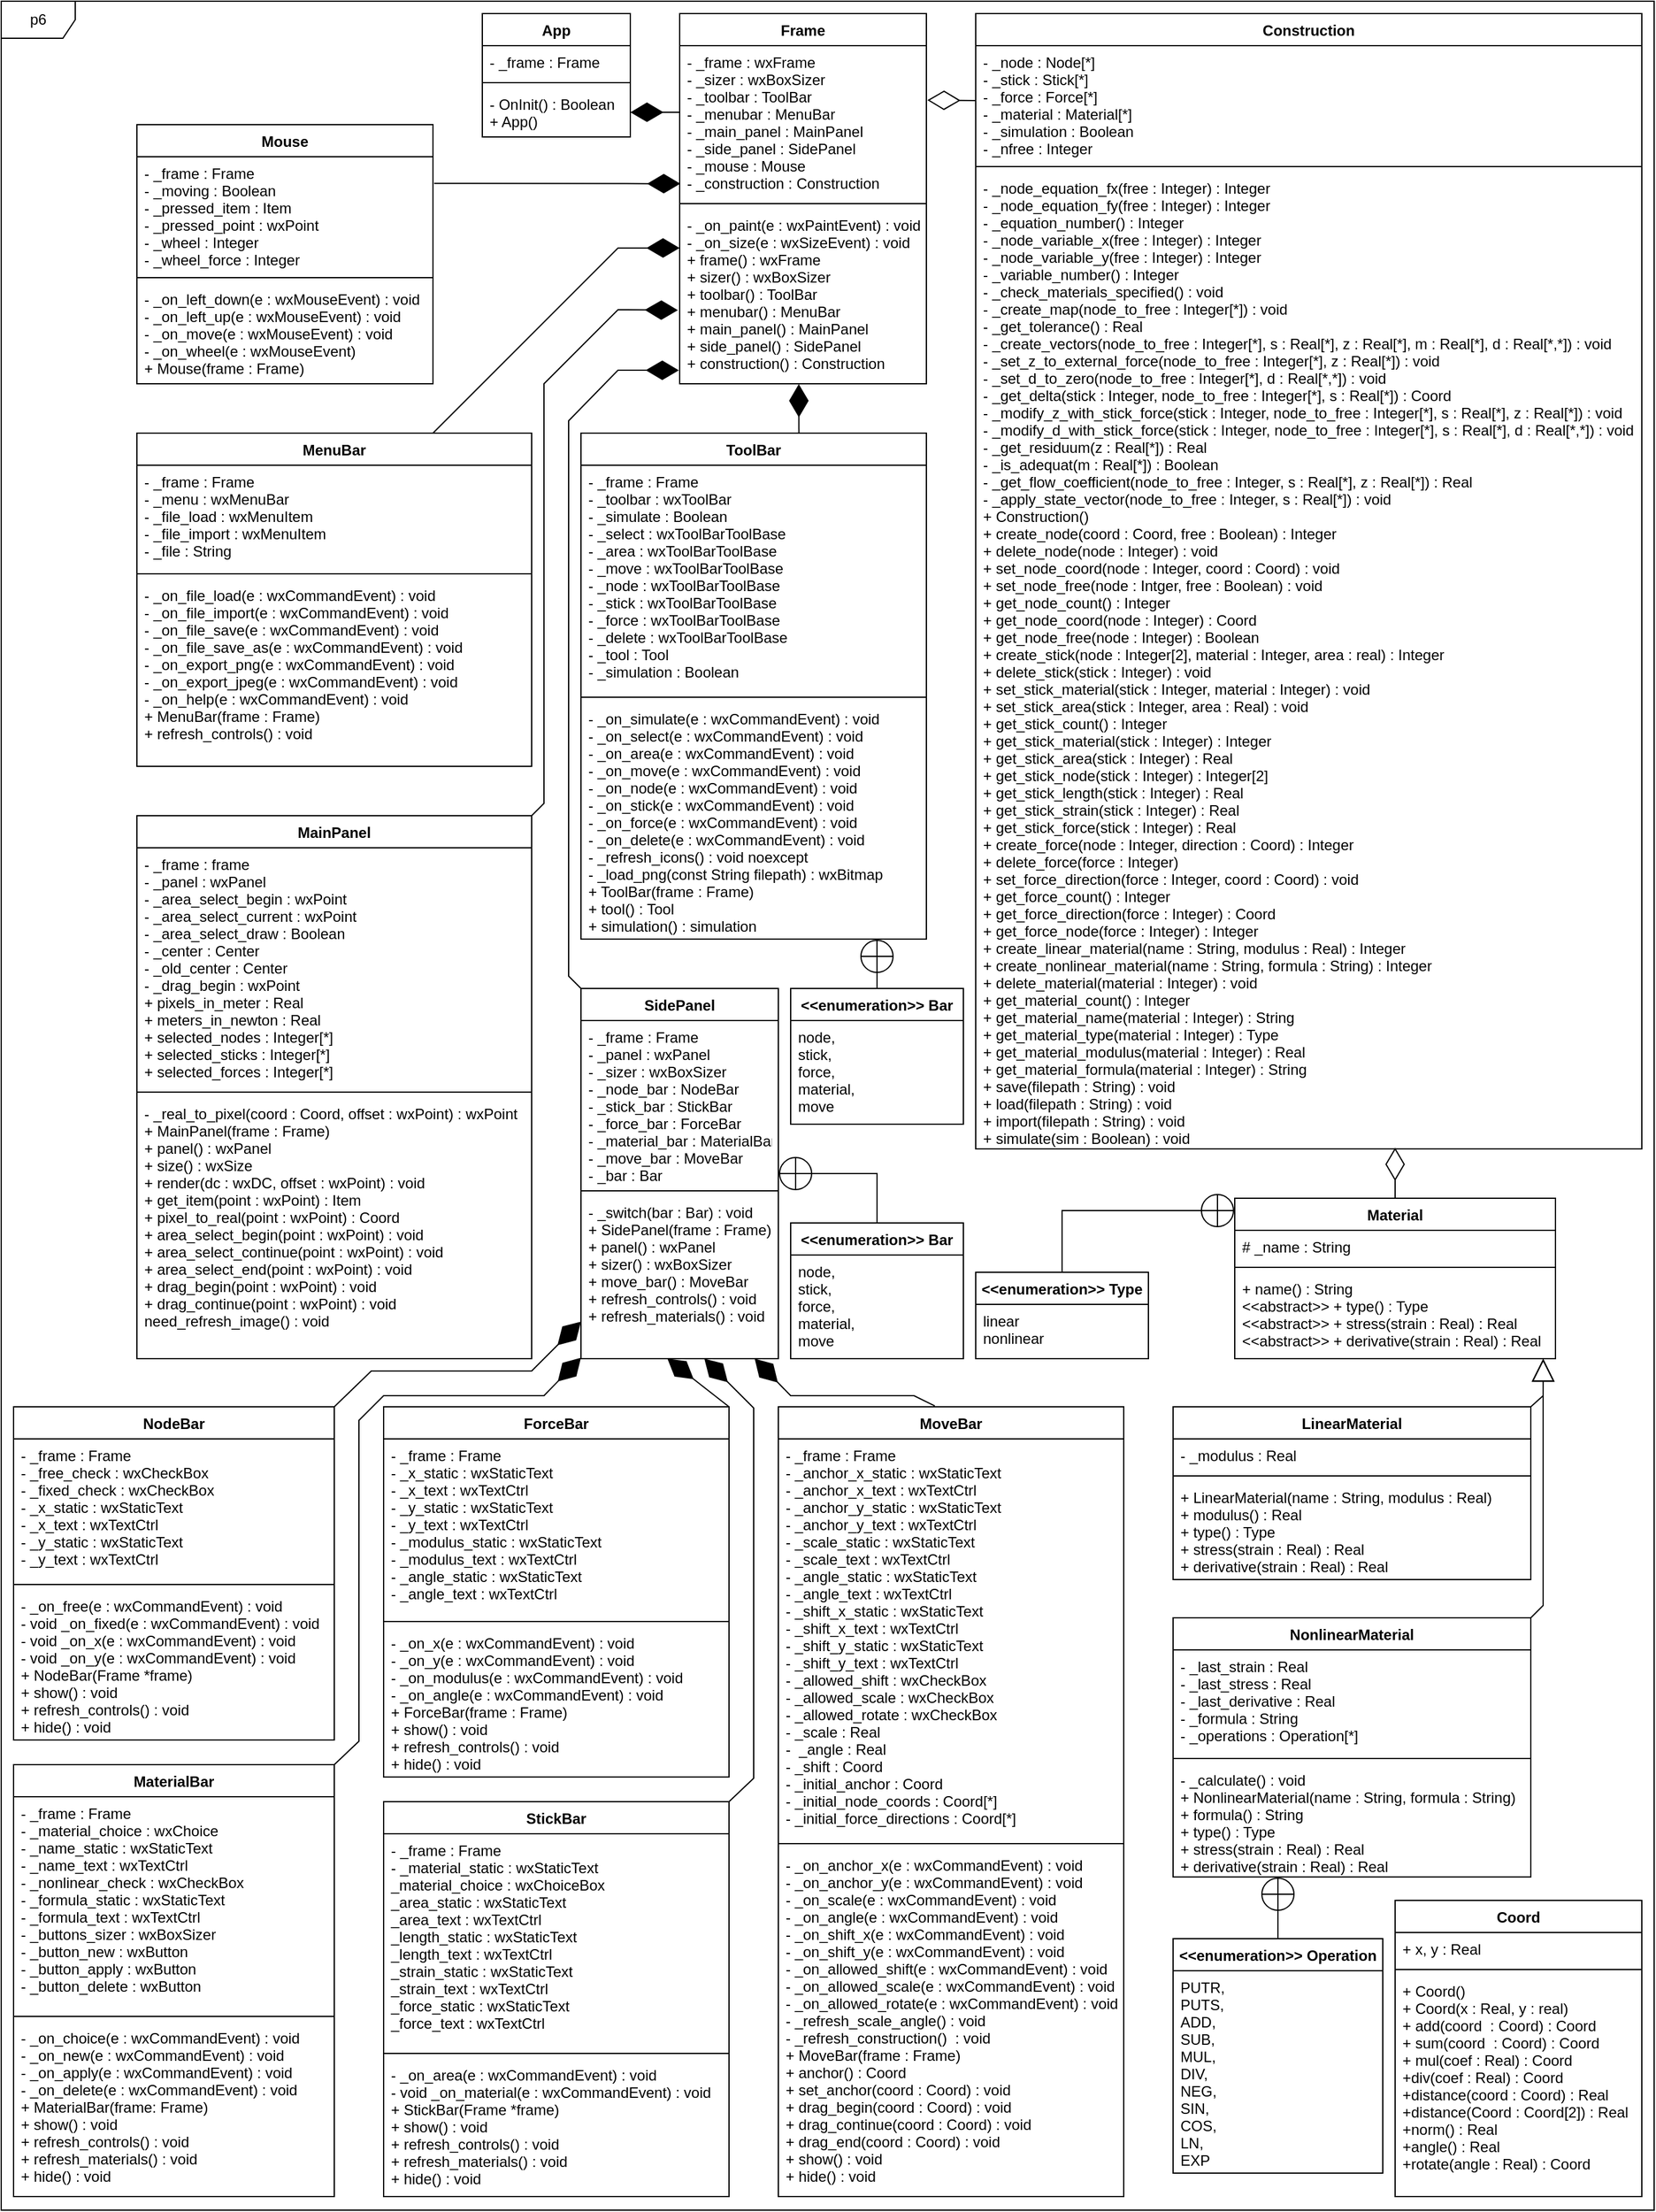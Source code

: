 <mxfile type="device" version="13.9.9"><diagram name="Page-1" id="kkQbPyVSng1jaqv2rmDC"><mxGraphModel grid="1" dx="1865" dy="666" gridSize="10" guides="1" tooltips="1" connect="1" arrows="1" fold="1" page="1" pageScale="1" pageWidth="827" pageHeight="1169" math="0" shadow="0"><root><mxCell id="0" /><mxCell id="1" parent="0" /><mxCell value="p6" id="5sgW-ync18dTySufQo0K-117" parent="1" vertex="1" style="shape=umlFrame;whiteSpace=wrap;html=1;"><mxGeometry x="-350" as="geometry" height="1790" width="1340" y="30" /></mxCell><mxCell value="Construction" id="5sgW-ync18dTySufQo0K-1" parent="1" vertex="1" style="swimlane;fontStyle=1;align=center;verticalAlign=top;childLayout=stackLayout;horizontal=1;startSize=26;horizontalStack=0;resizeParent=1;resizeParentMax=0;resizeLast=0;collapsible=1;marginBottom=0;"><mxGeometry x="440" as="geometry" height="920" width="540" y="40" /></mxCell><mxCell value="- _node : Node[*]&#xa;- _stick : Stick[*]&#xa;- _force : Force[*]&#xa;- _material : Material[*]&#xa;- _simulation : Boolean&#xa;- _nfree : Integer" id="5sgW-ync18dTySufQo0K-2" parent="5sgW-ync18dTySufQo0K-1" vertex="1" style="text;strokeColor=none;fillColor=none;align=left;verticalAlign=top;spacingLeft=4;spacingRight=4;overflow=hidden;rotatable=0;points=[[0,0.5],[1,0.5]];portConstraint=eastwest;"><mxGeometry as="geometry" height="94" width="540" y="26" /></mxCell><mxCell value="" id="5sgW-ync18dTySufQo0K-3" parent="5sgW-ync18dTySufQo0K-1" vertex="1" style="line;strokeWidth=1;fillColor=none;align=left;verticalAlign=middle;spacingTop=-1;spacingLeft=3;spacingRight=3;rotatable=0;labelPosition=right;points=[];portConstraint=eastwest;"><mxGeometry as="geometry" height="8" width="540" y="120" /></mxCell><mxCell value="- _node_equation_fx(free : Integer) : Integer&#xa;- _node_equation_fy(free : Integer) : Integer&#xa;- _equation_number() : Integer&#xa;- _node_variable_x(free : Integer) : Integer&#xa;- _node_variable_y(free : Integer) : Integer&#xa;- _variable_number() : Integer&#xa;- _check_materials_specified() : void&#xa;- _create_map(node_to_free : Integer[*]) : void&#xa;- _get_tolerance() : Real&#xa;- _create_vectors(node_to_free : Integer[*], s : Real[*], z : Real[*], m : Real[*], d : Real[*,*]) : void&#xa;- _set_z_to_external_force(node_to_free : Integer[*], z : Real[*]) : void&#xa;- _set_d_to_zero(node_to_free : Integer[*], d : Real[*,*]) : void&#xa;- _get_delta(stick : Integer, node_to_free : Integer[*], s : Real[*]) : Coord&#xa;- _modify_z_with_stick_force(stick : Integer, node_to_free : Integer[*], s : Real[*], z : Real[*]) : void&#xa;- _modify_d_with_stick_force(stick : Integer, node_to_free : Integer[*], s : Real[*], d : Real[*,*]) : void&#xa;- _get_residuum(z : Real[*]) : Real&#xa;- _is_adequat(m : Real[*]) : Boolean&#xa;- _get_flow_coefficient(node_to_free : Integer, s : Real[*], z : Real[*]) : Real&#xa;- _apply_state_vector(node_to_free : Integer, s : Real[*]) : void&#xa;+ Construction()&#xa;+ create_node(coord : Coord, free : Boolean) : Integer&#xa;+ delete_node(node : Integer) : void&#xa;+ set_node_coord(node : Integer, coord : Coord) : void&#xa;+ set_node_free(node : Intger, free : Boolean) : void&#xa;+ get_node_count() : Integer&#xa;+ get_node_coord(node : Integer) : Coord&#xa;+ get_node_free(node : Integer) : Boolean&#xa;+ create_stick(node : Integer[2], material : Integer, area : real) : Integer&#xa;+ delete_stick(stick : Integer) : void&#xa;+ set_stick_material(stick : Integer, material : Integer) : void&#xa;+ set_stick_area(stick : Integer, area : Real) : void&#xa;+ get_stick_count() : Integer&#xa;+ get_stick_material(stick : Integer) : Integer&#xa;+ get_stick_area(stick : Integer) : Real&#xa;+ get_stick_node(stick : Integer) : Integer[2]&#xa;+	get_stick_length(stick : Integer) : Real&#xa;+ get_stick_strain(stick : Integer) : Real&#xa;+ get_stick_force(stick : Integer) : Real&#xa;+ create_force(node : Integer, direction : Coord)	: Integer&#xa;+ delete_force(force : Integer)&#xa;+ set_force_direction(force : Integer, coord : Coord) : void&#xa;+ get_force_count()	: Integer&#xa;+ get_force_direction(force : Integer) : Coord&#xa;+ get_force_node(force : Integer) : Integer&#xa;+ create_linear_material(name : String, modulus : Real) : Integer&#xa;+ create_nonlinear_material(name : String, formula : String) : Integer&#xa;+ delete_material(material : Integer) : void&#xa;+ get_material_count()	: Integer&#xa;+ get_material_name(material : Integer) : String&#xa;+ get_material_type(material : Integer)	: Type&#xa;+ get_material_modulus(material : Integer) : Real&#xa;+ get_material_formula(material : Integer)	: String&#xa;+ save(filepath : String) : void&#xa;+ load(filepath : String) : void&#xa;+ import(filepath : String) : void&#xa;+ simulate(sim : Boolean) : void" id="5sgW-ync18dTySufQo0K-4" parent="5sgW-ync18dTySufQo0K-1" vertex="1" style="text;strokeColor=none;fillColor=none;align=left;verticalAlign=top;spacingLeft=4;spacingRight=4;overflow=hidden;rotatable=0;points=[[0,0.5],[1,0.5]];portConstraint=eastwest;"><mxGeometry as="geometry" height="792" width="540" y="128" /></mxCell><mxCell value="Coord" id="5sgW-ync18dTySufQo0K-5" parent="1" vertex="1" style="swimlane;fontStyle=1;align=center;verticalAlign=top;childLayout=stackLayout;horizontal=1;startSize=26;horizontalStack=0;resizeParent=1;resizeParentMax=0;resizeLast=0;collapsible=1;marginBottom=0;"><mxGeometry x="780" as="geometry" height="240" width="200" y="1569" /></mxCell><mxCell value="+ x, y : Real" id="5sgW-ync18dTySufQo0K-6" parent="5sgW-ync18dTySufQo0K-5" vertex="1" style="text;strokeColor=none;fillColor=none;align=left;verticalAlign=top;spacingLeft=4;spacingRight=4;overflow=hidden;rotatable=0;points=[[0,0.5],[1,0.5]];portConstraint=eastwest;"><mxGeometry as="geometry" height="26" width="200" y="26" /></mxCell><mxCell value="" id="5sgW-ync18dTySufQo0K-7" parent="5sgW-ync18dTySufQo0K-5" vertex="1" style="line;strokeWidth=1;fillColor=none;align=left;verticalAlign=middle;spacingTop=-1;spacingLeft=3;spacingRight=3;rotatable=0;labelPosition=right;points=[];portConstraint=eastwest;"><mxGeometry as="geometry" height="8" width="200" y="52" /></mxCell><mxCell value="+ Coord()&#xa;+ Coord(x : Real, y : real)&#xa;+ add(coord  : Coord) : Coord&#xa;+ sum(coord  : Coord) : Coord&#xa;+ mul(coef : Real) : Coord&#xa;+div(coef : Real) : Coord&#xa;+distance(coord : Coord) : Real&#xa;+distance(Coord : Coord[2]) : Real&#xa;+norm() : Real&#xa;+angle() : Real&#xa;+rotate(angle : Real) : Coord" id="5sgW-ync18dTySufQo0K-8" parent="5sgW-ync18dTySufQo0K-5" vertex="1" style="text;strokeColor=none;fillColor=none;align=left;verticalAlign=top;spacingLeft=4;spacingRight=4;overflow=hidden;rotatable=0;points=[[0,0.5],[1,0.5]];portConstraint=eastwest;"><mxGeometry as="geometry" height="180" width="200" y="60" /></mxCell><mxCell value="App" id="5sgW-ync18dTySufQo0K-9" parent="1" vertex="1" style="swimlane;fontStyle=1;align=center;verticalAlign=top;childLayout=stackLayout;horizontal=1;startSize=26;horizontalStack=0;resizeParent=1;resizeParentMax=0;resizeLast=0;collapsible=1;marginBottom=0;"><mxGeometry x="40" as="geometry" height="100" width="120" y="40" /></mxCell><mxCell value="- _frame : Frame" id="5sgW-ync18dTySufQo0K-10" parent="5sgW-ync18dTySufQo0K-9" vertex="1" style="text;strokeColor=none;fillColor=none;align=left;verticalAlign=top;spacingLeft=4;spacingRight=4;overflow=hidden;rotatable=0;points=[[0,0.5],[1,0.5]];portConstraint=eastwest;"><mxGeometry as="geometry" height="26" width="120" y="26" /></mxCell><mxCell value="" id="5sgW-ync18dTySufQo0K-11" parent="5sgW-ync18dTySufQo0K-9" vertex="1" style="line;strokeWidth=1;fillColor=none;align=left;verticalAlign=middle;spacingTop=-1;spacingLeft=3;spacingRight=3;rotatable=0;labelPosition=right;points=[];portConstraint=eastwest;"><mxGeometry as="geometry" height="8" width="120" y="52" /></mxCell><mxCell value="- OnInit() : Boolean&#xa;+ App()" id="5sgW-ync18dTySufQo0K-12" parent="5sgW-ync18dTySufQo0K-9" vertex="1" style="text;strokeColor=none;fillColor=none;align=left;verticalAlign=top;spacingLeft=4;spacingRight=4;overflow=hidden;rotatable=0;points=[[0,0.5],[1,0.5]];portConstraint=eastwest;"><mxGeometry as="geometry" height="40" width="120" y="60" /></mxCell><mxCell value="ForceBar" id="5sgW-ync18dTySufQo0K-13" parent="1" vertex="1" style="swimlane;fontStyle=1;align=center;verticalAlign=top;childLayout=stackLayout;horizontal=1;startSize=26;horizontalStack=0;resizeParent=1;resizeParentMax=0;resizeLast=0;collapsible=1;marginBottom=0;"><mxGeometry x="-40" as="geometry" height="300" width="280" y="1169" /></mxCell><mxCell value="- _frame : Frame&#xa;- _x_static : wxStaticText&#xa;- _x_text : wxTextCtrl&#xa;- _y_static : wxStaticText&#xa;- _y_text : wxTextCtrl&#xa;- _modulus_static : wxStaticText&#xa;- _modulus_text : wxTextCtrl&#xa;- _angle_static : wxStaticText&#xa;- _angle_text : wxTextCtrl&#xa;" id="5sgW-ync18dTySufQo0K-14" parent="5sgW-ync18dTySufQo0K-13" vertex="1" style="text;strokeColor=none;fillColor=none;align=left;verticalAlign=top;spacingLeft=4;spacingRight=4;overflow=hidden;rotatable=0;points=[[0,0.5],[1,0.5]];portConstraint=eastwest;"><mxGeometry as="geometry" height="144" width="280" y="26" /></mxCell><mxCell value="" id="5sgW-ync18dTySufQo0K-15" parent="5sgW-ync18dTySufQo0K-13" vertex="1" style="line;strokeWidth=1;fillColor=none;align=left;verticalAlign=middle;spacingTop=-1;spacingLeft=3;spacingRight=3;rotatable=0;labelPosition=right;points=[];portConstraint=eastwest;"><mxGeometry as="geometry" height="8" width="280" y="170" /></mxCell><mxCell value="- _on_x(e : wxCommandEvent) : void&#xa;- _on_y(e : wxCommandEvent) : void&#xa;- _on_modulus(e : wxCommandEvent) : void&#xa;- _on_angle(e : wxCommandEvent) : void&#xa;+ ForceBar(frame : Frame)&#xa;+ show() : void&#xa;+ refresh_controls() : void&#xa;+ hide() : void" id="5sgW-ync18dTySufQo0K-16" parent="5sgW-ync18dTySufQo0K-13" vertex="1" style="text;strokeColor=none;fillColor=none;align=left;verticalAlign=top;spacingLeft=4;spacingRight=4;overflow=hidden;rotatable=0;points=[[0,0.5],[1,0.5]];portConstraint=eastwest;"><mxGeometry as="geometry" height="122" width="280" y="178" /></mxCell><mxCell value="Frame" id="5sgW-ync18dTySufQo0K-17" parent="1" vertex="1" style="swimlane;fontStyle=1;align=center;verticalAlign=top;childLayout=stackLayout;horizontal=1;startSize=26;horizontalStack=0;resizeParent=1;resizeParentMax=0;resizeLast=0;collapsible=1;marginBottom=0;"><mxGeometry x="200" as="geometry" height="300" width="200" y="40" /></mxCell><mxCell value="- _frame : wxFrame&#xa;- _sizer : wxBoxSizer&#xa;- _toolbar : ToolBar&#xa;- _menubar : MenuBar&#xa;- _main_panel : MainPanel&#xa;- _side_panel : SidePanel&#xa;- _mouse : Mouse&#xa;- _construction : Construction" id="5sgW-ync18dTySufQo0K-18" parent="5sgW-ync18dTySufQo0K-17" vertex="1" style="text;strokeColor=none;fillColor=none;align=left;verticalAlign=top;spacingLeft=4;spacingRight=4;overflow=hidden;rotatable=0;points=[[0,0.5],[1,0.5]];portConstraint=eastwest;"><mxGeometry as="geometry" height="124" width="200" y="26" /></mxCell><mxCell value="" id="5sgW-ync18dTySufQo0K-19" parent="5sgW-ync18dTySufQo0K-17" vertex="1" style="line;strokeWidth=1;fillColor=none;align=left;verticalAlign=middle;spacingTop=-1;spacingLeft=3;spacingRight=3;rotatable=0;labelPosition=right;points=[];portConstraint=eastwest;"><mxGeometry as="geometry" height="8" width="200" y="150" /></mxCell><mxCell value="- _on_paint(e : wxPaintEvent) : void&#xa;- _on_size(e : wxSizeEvent) : void&#xa;+ frame() : wxFrame&#xa;+ sizer() : wxBoxSizer&#xa;+ toolbar() : ToolBar&#xa;+ menubar() : MenuBar&#xa;+ main_panel() : MainPanel&#xa;+ side_panel() : SidePanel&#xa;+ construction() : Construction" id="5sgW-ync18dTySufQo0K-20" parent="5sgW-ync18dTySufQo0K-17" vertex="1" style="text;strokeColor=none;fillColor=none;align=left;verticalAlign=top;spacingLeft=4;spacingRight=4;overflow=hidden;rotatable=0;points=[[0,0.5],[1,0.5]];portConstraint=eastwest;"><mxGeometry as="geometry" height="142" width="200" y="158" /></mxCell><mxCell value="LinearMaterial" id="5sgW-ync18dTySufQo0K-21" parent="1" vertex="1" style="swimlane;fontStyle=1;align=center;verticalAlign=top;childLayout=stackLayout;horizontal=1;startSize=26;horizontalStack=0;resizeParent=1;resizeParentMax=0;resizeLast=0;collapsible=1;marginBottom=0;"><mxGeometry x="600" as="geometry" height="140" width="290" y="1169" /></mxCell><mxCell value="- _modulus : Real" id="5sgW-ync18dTySufQo0K-22" parent="5sgW-ync18dTySufQo0K-21" vertex="1" style="text;strokeColor=none;fillColor=none;align=left;verticalAlign=top;spacingLeft=4;spacingRight=4;overflow=hidden;rotatable=0;points=[[0,0.5],[1,0.5]];portConstraint=eastwest;"><mxGeometry as="geometry" height="26" width="290" y="26" /></mxCell><mxCell value="" id="5sgW-ync18dTySufQo0K-23" parent="5sgW-ync18dTySufQo0K-21" vertex="1" style="line;strokeWidth=1;fillColor=none;align=left;verticalAlign=middle;spacingTop=-1;spacingLeft=3;spacingRight=3;rotatable=0;labelPosition=right;points=[];portConstraint=eastwest;"><mxGeometry as="geometry" height="8" width="290" y="52" /></mxCell><mxCell value="+ LinearMaterial(name : String, modulus : Real)&#xa;+ modulus() : Real&#xa;+ type() : Type&#xa;+ stress(strain : Real) : Real&#xa;+ derivative(strain : Real) : Real" id="5sgW-ync18dTySufQo0K-24" parent="5sgW-ync18dTySufQo0K-21" vertex="1" style="text;strokeColor=none;fillColor=none;align=left;verticalAlign=top;spacingLeft=4;spacingRight=4;overflow=hidden;rotatable=0;points=[[0,0.5],[1,0.5]];portConstraint=eastwest;"><mxGeometry as="geometry" height="80" width="290" y="60" /></mxCell><mxCell value="MainPanel" id="5sgW-ync18dTySufQo0K-25" parent="1" vertex="1" style="swimlane;fontStyle=1;align=center;verticalAlign=top;childLayout=stackLayout;horizontal=1;startSize=26;horizontalStack=0;resizeParent=1;resizeParentMax=0;resizeLast=0;collapsible=1;marginBottom=0;"><mxGeometry x="-240" as="geometry" height="440" width="320" y="690" /></mxCell><mxCell value="- _frame : frame&#xa;- _panel : wxPanel&#xa;- _area_select_begin : wxPoint&#xa;- _area_select_current : wxPoint&#xa;- _area_select_draw : Boolean&#xa;- _center : Center&#xa;- _old_center : Center&#xa;- _drag_begin : wxPoint&#xa;+ pixels_in_meter : Real&#xa;+ meters_in_newton : Real&#xa;+ selected_nodes : Integer[*]&#xa;+ selected_sticks : Integer[*]&#xa;+ selected_forces : Integer[*]" id="5sgW-ync18dTySufQo0K-26" parent="5sgW-ync18dTySufQo0K-25" vertex="1" style="text;strokeColor=none;fillColor=none;align=left;verticalAlign=top;spacingLeft=4;spacingRight=4;overflow=hidden;rotatable=0;points=[[0,0.5],[1,0.5]];portConstraint=eastwest;"><mxGeometry as="geometry" height="194" width="320" y="26" /></mxCell><mxCell value="" id="5sgW-ync18dTySufQo0K-27" parent="5sgW-ync18dTySufQo0K-25" vertex="1" style="line;strokeWidth=1;fillColor=none;align=left;verticalAlign=middle;spacingTop=-1;spacingLeft=3;spacingRight=3;rotatable=0;labelPosition=right;points=[];portConstraint=eastwest;"><mxGeometry as="geometry" height="8" width="320" y="220" /></mxCell><mxCell value="- _real_to_pixel(coord : Coord, offset : wxPoint) : wxPoint&#xa;+ MainPanel(frame : Frame)&#xa;+ panel() : wxPanel&#xa;+ size() : wxSize&#xa;+ render(dc : wxDC, offset : wxPoint) : void&#xa;+ get_item(point : wxPoint) : Item&#xa;+ pixel_to_real(point : wxPoint) : Coord&#xa;+ area_select_begin(point : wxPoint) : void&#xa;+ area_select_continue(point : wxPoint) : void&#xa;+ area_select_end(point : wxPoint) : void&#xa;+ drag_begin(point : wxPoint) : void&#xa;+ drag_continue(point : wxPoint) : void&#xa;need_refresh_image() : void&#xa;" id="5sgW-ync18dTySufQo0K-28" parent="5sgW-ync18dTySufQo0K-25" vertex="1" style="text;strokeColor=none;fillColor=none;align=left;verticalAlign=top;spacingLeft=4;spacingRight=4;overflow=hidden;rotatable=0;points=[[0,0.5],[1,0.5]];portConstraint=eastwest;"><mxGeometry as="geometry" height="212" width="320" y="228" /></mxCell><mxCell value="Material" id="5sgW-ync18dTySufQo0K-29" parent="1" vertex="1" style="swimlane;fontStyle=1;align=center;verticalAlign=top;childLayout=stackLayout;horizontal=1;startSize=26;horizontalStack=0;resizeParent=1;resizeParentMax=0;resizeLast=0;collapsible=1;marginBottom=0;"><mxGeometry x="650" as="geometry" height="130" width="260" y="1000"><mxRectangle x="590" as="alternateBounds" height="26" width="80" y="1000" /></mxGeometry></mxCell><mxCell value="# _name : String" id="5sgW-ync18dTySufQo0K-30" parent="5sgW-ync18dTySufQo0K-29" vertex="1" style="text;strokeColor=none;fillColor=none;align=left;verticalAlign=top;spacingLeft=4;spacingRight=4;overflow=hidden;rotatable=0;points=[[0,0.5],[1,0.5]];portConstraint=eastwest;"><mxGeometry as="geometry" height="26" width="260" y="26" /></mxCell><mxCell value="" id="5sgW-ync18dTySufQo0K-31" parent="5sgW-ync18dTySufQo0K-29" vertex="1" style="line;strokeWidth=1;fillColor=none;align=left;verticalAlign=middle;spacingTop=-1;spacingLeft=3;spacingRight=3;rotatable=0;labelPosition=right;points=[];portConstraint=eastwest;"><mxGeometry as="geometry" height="8" width="260" y="52" /></mxCell><mxCell value="+ name() : String&#xa;&lt;&lt;abstract&gt;&gt; + type() : Type&#xa;&lt;&lt;abstract&gt;&gt; + stress(strain : Real) : Real&#xa;&lt;&lt;abstract&gt;&gt; + derivative(strain : Real) : Real" id="5sgW-ync18dTySufQo0K-32" parent="5sgW-ync18dTySufQo0K-29" vertex="1" style="text;strokeColor=none;fillColor=none;align=left;verticalAlign=top;spacingLeft=4;spacingRight=4;overflow=hidden;rotatable=0;points=[[0,0.5],[1,0.5]];portConstraint=eastwest;"><mxGeometry as="geometry" height="70" width="260" y="60" /></mxCell><mxCell value="MaterialBar" id="5sgW-ync18dTySufQo0K-33" parent="1" vertex="1" style="swimlane;fontStyle=1;align=center;verticalAlign=top;childLayout=stackLayout;horizontal=1;startSize=26;horizontalStack=0;resizeParent=1;resizeParentMax=0;resizeLast=0;collapsible=1;marginBottom=0;"><mxGeometry x="-340" as="geometry" height="350" width="260" y="1459" /></mxCell><mxCell value="- _frame : Frame&#xa;- _material_choice : wxChoice&#xa;- _name_static : wxStaticText&#xa;- _name_text : wxTextCtrl&#xa;- _nonlinear_check : wxCheckBox&#xa;- _formula_static : wxStaticText&#xa;- _formula_text : wxTextCtrl&#xa;- _buttons_sizer : wxBoxSizer&#xa;- _button_new : wxButton&#xa;- _button_apply : wxButton&#xa;- _button_delete : wxButton" id="5sgW-ync18dTySufQo0K-34" parent="5sgW-ync18dTySufQo0K-33" vertex="1" style="text;strokeColor=none;fillColor=none;align=left;verticalAlign=top;spacingLeft=4;spacingRight=4;overflow=hidden;rotatable=0;points=[[0,0.5],[1,0.5]];portConstraint=eastwest;"><mxGeometry as="geometry" height="174" width="260" y="26" /></mxCell><mxCell value="" id="5sgW-ync18dTySufQo0K-35" parent="5sgW-ync18dTySufQo0K-33" vertex="1" style="line;strokeWidth=1;fillColor=none;align=left;verticalAlign=middle;spacingTop=-1;spacingLeft=3;spacingRight=3;rotatable=0;labelPosition=right;points=[];portConstraint=eastwest;"><mxGeometry as="geometry" height="8" width="260" y="200" /></mxCell><mxCell value="- _on_choice(e : wxCommandEvent) : void&#xa;- _on_new(e : wxCommandEvent) : void&#xa;- _on_apply(e : wxCommandEvent) : void&#xa;- _on_delete(e : wxCommandEvent) : void&#xa;+ MaterialBar(frame: Frame)&#xa;+ show() : void&#xa;+ refresh_controls() : void&#xa;+ refresh_materials() : void&#xa;+ hide() : void" id="5sgW-ync18dTySufQo0K-36" parent="5sgW-ync18dTySufQo0K-33" vertex="1" style="text;strokeColor=none;fillColor=none;align=left;verticalAlign=top;spacingLeft=4;spacingRight=4;overflow=hidden;rotatable=0;points=[[0,0.5],[1,0.5]];portConstraint=eastwest;"><mxGeometry as="geometry" height="142" width="260" y="208" /></mxCell><mxCell value="MenuBar" id="5sgW-ync18dTySufQo0K-37" parent="1" vertex="1" style="swimlane;fontStyle=1;align=center;verticalAlign=top;childLayout=stackLayout;horizontal=1;startSize=26;horizontalStack=0;resizeParent=1;resizeParentMax=0;resizeLast=0;collapsible=1;marginBottom=0;"><mxGeometry x="-240" as="geometry" height="270" width="320" y="380" /></mxCell><mxCell value="- _frame : Frame&#xa;- _menu : wxMenuBar&#xa;- _file_load : wxMenuItem&#xa;- _file_import : wxMenuItem&#xa;- _file : String  " id="5sgW-ync18dTySufQo0K-38" parent="5sgW-ync18dTySufQo0K-37" vertex="1" style="text;strokeColor=none;fillColor=none;align=left;verticalAlign=top;spacingLeft=4;spacingRight=4;overflow=hidden;rotatable=0;points=[[0,0.5],[1,0.5]];portConstraint=eastwest;"><mxGeometry as="geometry" height="84" width="320" y="26" /></mxCell><mxCell value="" id="5sgW-ync18dTySufQo0K-39" parent="5sgW-ync18dTySufQo0K-37" vertex="1" style="line;strokeWidth=1;fillColor=none;align=left;verticalAlign=middle;spacingTop=-1;spacingLeft=3;spacingRight=3;rotatable=0;labelPosition=right;points=[];portConstraint=eastwest;"><mxGeometry as="geometry" height="8" width="320" y="110" /></mxCell><mxCell value="- _on_file_load(e : wxCommandEvent) : void&#xa;- _on_file_import(e : wxCommandEvent) : void&#xa;- _on_file_save(e : wxCommandEvent) : void&#xa;- _on_file_save_as(e : wxCommandEvent) : void&#xa;- _on_export_png(e : wxCommandEvent) : void&#xa;- _on_export_jpeg(e : wxCommandEvent) : void&#xa;- _on_help(e : wxCommandEvent) : void&#xa;+ MenuBar(frame : Frame)&#xa;+ refresh_controls() : void" id="5sgW-ync18dTySufQo0K-40" parent="5sgW-ync18dTySufQo0K-37" vertex="1" style="text;strokeColor=none;fillColor=none;align=left;verticalAlign=top;spacingLeft=4;spacingRight=4;overflow=hidden;rotatable=0;points=[[0,0.5],[1,0.5]];portConstraint=eastwest;"><mxGeometry as="geometry" height="152" width="320" y="118" /></mxCell><mxCell value="Mouse" id="5sgW-ync18dTySufQo0K-41" parent="1" vertex="1" style="swimlane;fontStyle=1;align=center;verticalAlign=top;childLayout=stackLayout;horizontal=1;startSize=26;horizontalStack=0;resizeParent=1;resizeParentMax=0;resizeLast=0;collapsible=1;marginBottom=0;"><mxGeometry x="-240" as="geometry" height="210" width="240" y="130" /></mxCell><mxCell value="- _frame : Frame&#xa;- _moving : Boolean&#xa;- _pressed_item : Item&#xa;- _pressed_point : wxPoint&#xa;- _wheel : Integer&#xa;- _wheel_force : Integer" id="5sgW-ync18dTySufQo0K-42" parent="5sgW-ync18dTySufQo0K-41" vertex="1" style="text;strokeColor=none;fillColor=none;align=left;verticalAlign=top;spacingLeft=4;spacingRight=4;overflow=hidden;rotatable=0;points=[[0,0.5],[1,0.5]];portConstraint=eastwest;"><mxGeometry as="geometry" height="94" width="240" y="26" /></mxCell><mxCell value="" id="5sgW-ync18dTySufQo0K-43" parent="5sgW-ync18dTySufQo0K-41" vertex="1" style="line;strokeWidth=1;fillColor=none;align=left;verticalAlign=middle;spacingTop=-1;spacingLeft=3;spacingRight=3;rotatable=0;labelPosition=right;points=[];portConstraint=eastwest;"><mxGeometry as="geometry" height="8" width="240" y="120" /></mxCell><mxCell value="- _on_left_down(e : wxMouseEvent) : void&#xa;- _on_left_up(e : wxMouseEvent) : void&#xa;- _on_move(e : wxMouseEvent) : void&#xa;- _on_wheel(e : wxMouseEvent)&#xa;+ Mouse(frame : Frame)" id="5sgW-ync18dTySufQo0K-44" parent="5sgW-ync18dTySufQo0K-41" vertex="1" style="text;strokeColor=none;fillColor=none;align=left;verticalAlign=top;spacingLeft=4;spacingRight=4;overflow=hidden;rotatable=0;points=[[0,0.5],[1,0.5]];portConstraint=eastwest;"><mxGeometry as="geometry" height="82" width="240" y="128" /></mxCell><mxCell value="MoveBar" id="5sgW-ync18dTySufQo0K-45" parent="1" vertex="1" style="swimlane;fontStyle=1;align=center;verticalAlign=top;childLayout=stackLayout;horizontal=1;startSize=26;horizontalStack=0;resizeParent=1;resizeParentMax=0;resizeLast=0;collapsible=1;marginBottom=0;"><mxGeometry x="280" as="geometry" height="640" width="280" y="1169" /></mxCell><mxCell value="- _frame : Frame&#xa;- _anchor_x_static : wxStaticText&#xa;- _anchor_x_text : wxTextCtrl&#xa;- _anchor_y_static : wxStaticText&#xa;- _anchor_y_text : wxTextCtrl&#xa;- _scale_static : wxStaticText&#xa;- _scale_text : wxTextCtrl&#xa;- _angle_static : wxStaticText&#xa;- _angle_text : wxTextCtrl&#xa;- _shift_x_static : wxStaticText&#xa;- _shift_x_text : wxTextCtrl&#xa;- _shift_y_static : wxStaticText&#xa;- _shift_y_text : wxTextCtrl&#xa;- _allowed_shift : wxCheckBox&#xa;- _allowed_scale : wxCheckBox&#xa;- _allowed_rotate : wxCheckBox&#xa;- _scale : Real&#xa;-  _angle : Real&#xa;- _shift : Coord&#xa;- _initial_anchor : Coord&#xa;- _initial_node_coords : Coord[*]&#xa;- _initial_force_directions : Coord[*]" id="5sgW-ync18dTySufQo0K-46" parent="5sgW-ync18dTySufQo0K-45" vertex="1" style="text;strokeColor=none;fillColor=none;align=left;verticalAlign=top;spacingLeft=4;spacingRight=4;overflow=hidden;rotatable=0;points=[[0,0.5],[1,0.5]];portConstraint=eastwest;"><mxGeometry as="geometry" height="324" width="280" y="26" /></mxCell><mxCell value="" id="5sgW-ync18dTySufQo0K-47" parent="5sgW-ync18dTySufQo0K-45" vertex="1" style="line;strokeWidth=1;fillColor=none;align=left;verticalAlign=middle;spacingTop=-1;spacingLeft=3;spacingRight=3;rotatable=0;labelPosition=right;points=[];portConstraint=eastwest;"><mxGeometry as="geometry" height="8" width="280" y="350" /></mxCell><mxCell value="- _on_anchor_x(e : wxCommandEvent) : void&#xa;- _on_anchor_y(e : wxCommandEvent) : void&#xa;- _on_scale(e : wxCommandEvent) : void&#xa;- _on_angle(e : wxCommandEvent) : void&#xa;- _on_shift_x(e : wxCommandEvent) : void&#xa;- _on_shift_y(e : wxCommandEvent) : void&#xa;- _on_allowed_shift(e : wxCommandEvent) : void&#xa;- _on_allowed_scale(e : wxCommandEvent) : void&#xa;- _on_allowed_rotate(e : wxCommandEvent) : void&#xa;- _refresh_scale_angle() : void&#xa;- _refresh_construction()  : void&#xa;+ MoveBar(frame : Frame)&#xa;+ anchor() : Coord&#xa;+ set_anchor(coord : Coord) : void&#xa;+ drag_begin(coord : Coord) : void&#xa;+ drag_continue(coord : Coord) : void&#xa;+ drag_end(coord : Coord) : void&#xa;+ show() : void&#xa;+ hide() : void" id="5sgW-ync18dTySufQo0K-48" parent="5sgW-ync18dTySufQo0K-45" vertex="1" style="text;strokeColor=none;fillColor=none;align=left;verticalAlign=top;spacingLeft=4;spacingRight=4;overflow=hidden;rotatable=0;points=[[0,0.5],[1,0.5]];portConstraint=eastwest;"><mxGeometry as="geometry" height="282" width="280" y="358" /></mxCell><mxCell value="NodeBar" id="5sgW-ync18dTySufQo0K-49" parent="1" vertex="1" style="swimlane;fontStyle=1;align=center;verticalAlign=top;childLayout=stackLayout;horizontal=1;startSize=26;horizontalStack=0;resizeParent=1;resizeParentMax=0;resizeLast=0;collapsible=1;marginBottom=0;"><mxGeometry x="-340" as="geometry" height="270" width="260" y="1169" /></mxCell><mxCell value="- _frame : Frame&#xa;- _free_check : wxCheckBox&#xa;- _fixed_check : wxCheckBox&#xa;- _x_static : wxStaticText&#xa;- _x_text : wxTextCtrl&#xa;- _y_static : wxStaticText&#xa;- _y_text : wxTextCtrl" id="5sgW-ync18dTySufQo0K-50" parent="5sgW-ync18dTySufQo0K-49" vertex="1" style="text;strokeColor=none;fillColor=none;align=left;verticalAlign=top;spacingLeft=4;spacingRight=4;overflow=hidden;rotatable=0;points=[[0,0.5],[1,0.5]];portConstraint=eastwest;"><mxGeometry as="geometry" height="114" width="260" y="26" /></mxCell><mxCell value="" id="5sgW-ync18dTySufQo0K-51" parent="5sgW-ync18dTySufQo0K-49" vertex="1" style="line;strokeWidth=1;fillColor=none;align=left;verticalAlign=middle;spacingTop=-1;spacingLeft=3;spacingRight=3;rotatable=0;labelPosition=right;points=[];portConstraint=eastwest;"><mxGeometry as="geometry" height="8" width="260" y="140" /></mxCell><mxCell value="- _on_free(e : wxCommandEvent) : void&#xa;- void _on_fixed(e : wxCommandEvent) : void&#xa;- void _on_x(e : wxCommandEvent) : void&#xa;- void _on_y(e : wxCommandEvent) : void&#xa;+ NodeBar(Frame *frame)&#xa;+ show() : void&#xa;+ refresh_controls() : void&#xa;+ hide() : void" id="5sgW-ync18dTySufQo0K-52" parent="5sgW-ync18dTySufQo0K-49" vertex="1" style="text;strokeColor=none;fillColor=none;align=left;verticalAlign=top;spacingLeft=4;spacingRight=4;overflow=hidden;rotatable=0;points=[[0,0.5],[1,0.5]];portConstraint=eastwest;"><mxGeometry as="geometry" height="122" width="260" y="148" /></mxCell><mxCell value="NonlinearMaterial" id="5sgW-ync18dTySufQo0K-53" parent="1" vertex="1" style="swimlane;fontStyle=1;align=center;verticalAlign=top;childLayout=stackLayout;horizontal=1;startSize=26;horizontalStack=0;resizeParent=1;resizeParentMax=0;resizeLast=0;collapsible=1;marginBottom=0;"><mxGeometry x="600" as="geometry" height="210" width="290" y="1340" /></mxCell><mxCell value="- _last_strain : Real&#xa;- _last_stress : Real&#xa;- _last_derivative : Real&#xa;- _formula : String&#xa;- _operations : Operation[*]" id="5sgW-ync18dTySufQo0K-54" parent="5sgW-ync18dTySufQo0K-53" vertex="1" style="text;strokeColor=none;fillColor=none;align=left;verticalAlign=top;spacingLeft=4;spacingRight=4;overflow=hidden;rotatable=0;points=[[0,0.5],[1,0.5]];portConstraint=eastwest;"><mxGeometry as="geometry" height="84" width="290" y="26" /></mxCell><mxCell value="" id="5sgW-ync18dTySufQo0K-55" parent="5sgW-ync18dTySufQo0K-53" vertex="1" style="line;strokeWidth=1;fillColor=none;align=left;verticalAlign=middle;spacingTop=-1;spacingLeft=3;spacingRight=3;rotatable=0;labelPosition=right;points=[];portConstraint=eastwest;"><mxGeometry as="geometry" height="8" width="290" y="110" /></mxCell><mxCell value="- _calculate() : void&#xa;+ NonlinearMaterial(name : String, formula : String)&#xa;+ formula() : String&#xa;+ type() : Type&#xa;+ stress(strain : Real) : Real&#xa;+ derivative(strain : Real) : Real" id="5sgW-ync18dTySufQo0K-56" parent="5sgW-ync18dTySufQo0K-53" vertex="1" style="text;strokeColor=none;fillColor=none;align=left;verticalAlign=top;spacingLeft=4;spacingRight=4;overflow=hidden;rotatable=0;points=[[0,0.5],[1,0.5]];portConstraint=eastwest;"><mxGeometry as="geometry" height="92" width="290" y="118" /></mxCell><mxCell value="SidePanel" id="5sgW-ync18dTySufQo0K-57" parent="1" vertex="1" style="swimlane;fontStyle=1;align=center;verticalAlign=top;childLayout=stackLayout;horizontal=1;startSize=26;horizontalStack=0;resizeParent=1;resizeParentMax=0;resizeLast=0;collapsible=1;marginBottom=0;"><mxGeometry x="120" as="geometry" height="300" width="160" y="830" /></mxCell><mxCell value="- _frame : Frame&#xa;- _panel : wxPanel&#xa;- _sizer : wxBoxSizer&#xa;- _node_bar : NodeBar&#xa;- _stick_bar : StickBar&#xa;- _force_bar : ForceBar&#xa;- _material_bar : MaterialBar&#xa;- _move_bar : MoveBar&#xa;- _bar : Bar" id="5sgW-ync18dTySufQo0K-58" parent="5sgW-ync18dTySufQo0K-57" vertex="1" style="text;strokeColor=none;fillColor=none;align=left;verticalAlign=top;spacingLeft=4;spacingRight=4;overflow=hidden;rotatable=0;points=[[0,0.5],[1,0.5]];portConstraint=eastwest;"><mxGeometry as="geometry" height="134" width="160" y="26" /></mxCell><mxCell value="" id="5sgW-ync18dTySufQo0K-59" parent="5sgW-ync18dTySufQo0K-57" vertex="1" style="line;strokeWidth=1;fillColor=none;align=left;verticalAlign=middle;spacingTop=-1;spacingLeft=3;spacingRight=3;rotatable=0;labelPosition=right;points=[];portConstraint=eastwest;"><mxGeometry as="geometry" height="8" width="160" y="160" /></mxCell><mxCell value="- _switch(bar : Bar) : void&#xa;+ SidePanel(frame : Frame)&#xa;+ panel() : wxPanel&#xa;+ sizer() : wxBoxSizer&#xa;+ move_bar() : MoveBar&#xa;+ refresh_controls() : void&#xa;+ refresh_materials() : void" id="5sgW-ync18dTySufQo0K-60" parent="5sgW-ync18dTySufQo0K-57" vertex="1" style="text;strokeColor=none;fillColor=none;align=left;verticalAlign=top;spacingLeft=4;spacingRight=4;overflow=hidden;rotatable=0;points=[[0,0.5],[1,0.5]];portConstraint=eastwest;"><mxGeometry as="geometry" height="132" width="160" y="168" /></mxCell><mxCell value="StickBar" id="5sgW-ync18dTySufQo0K-61" parent="1" vertex="1" style="swimlane;fontStyle=1;align=center;verticalAlign=top;childLayout=stackLayout;horizontal=1;startSize=26;horizontalStack=0;resizeParent=1;resizeParentMax=0;resizeLast=0;collapsible=1;marginBottom=0;"><mxGeometry x="-40" as="geometry" height="320" width="280" y="1489" /></mxCell><mxCell value="- _frame : Frame&#xa;- _material_static : wxStaticText&#xa;_material_choice : wxChoiceBox&#xa;_area_static : wxStaticText&#xa;_area_text : wxTextCtrl&#xa;_length_static : wxStaticText&#xa;_length_text : wxTextCtrl&#xa;_strain_static : wxStaticText&#xa;_strain_text : wxTextCtrl&#xa;_force_static : wxStaticText&#xa;_force_text : wxTextCtrl" id="5sgW-ync18dTySufQo0K-62" parent="5sgW-ync18dTySufQo0K-61" vertex="1" style="text;strokeColor=none;fillColor=none;align=left;verticalAlign=top;spacingLeft=4;spacingRight=4;overflow=hidden;rotatable=0;points=[[0,0.5],[1,0.5]];portConstraint=eastwest;"><mxGeometry as="geometry" height="174" width="280" y="26" /></mxCell><mxCell value="" id="5sgW-ync18dTySufQo0K-63" parent="5sgW-ync18dTySufQo0K-61" vertex="1" style="line;strokeWidth=1;fillColor=none;align=left;verticalAlign=middle;spacingTop=-1;spacingLeft=3;spacingRight=3;rotatable=0;labelPosition=right;points=[];portConstraint=eastwest;"><mxGeometry as="geometry" height="8" width="280" y="200" /></mxCell><mxCell value="- _on_area(e : wxCommandEvent) : void&#xa;- void _on_material(e : wxCommandEvent) : void&#xa;+ StickBar(Frame *frame)&#xa;+ show() : void&#xa;+ refresh_controls() : void&#xa;+ refresh_materials() : void&#xa;+ hide() : void" id="5sgW-ync18dTySufQo0K-64" parent="5sgW-ync18dTySufQo0K-61" vertex="1" style="text;strokeColor=none;fillColor=none;align=left;verticalAlign=top;spacingLeft=4;spacingRight=4;overflow=hidden;rotatable=0;points=[[0,0.5],[1,0.5]];portConstraint=eastwest;"><mxGeometry as="geometry" height="112" width="280" y="208" /></mxCell><mxCell value="ToolBar" id="5sgW-ync18dTySufQo0K-65" parent="1" vertex="1" style="swimlane;fontStyle=1;align=center;verticalAlign=top;childLayout=stackLayout;horizontal=1;startSize=26;horizontalStack=0;resizeParent=1;resizeParentMax=0;resizeLast=0;collapsible=1;marginBottom=0;"><mxGeometry x="120" as="geometry" height="410" width="280" y="380" /></mxCell><mxCell value="- _frame : Frame&#xa;- _toolbar : wxToolBar&#xa;- _simulate : Boolean&#xa;- _select : wxToolBarToolBase&#xa;- _area : wxToolBarToolBase&#xa;- _move : wxToolBarToolBase&#xa;- _node : wxToolBarToolBase&#xa;- _stick : wxToolBarToolBase&#xa;- _force : wxToolBarToolBase&#xa;- _delete : wxToolBarToolBase&#xa;- _tool : Tool&#xa;- _simulation : Boolean" id="5sgW-ync18dTySufQo0K-66" parent="5sgW-ync18dTySufQo0K-65" vertex="1" style="text;strokeColor=none;fillColor=none;align=left;verticalAlign=top;spacingLeft=4;spacingRight=4;overflow=hidden;rotatable=0;points=[[0,0.5],[1,0.5]];portConstraint=eastwest;"><mxGeometry as="geometry" height="184" width="280" y="26" /></mxCell><mxCell value="" id="5sgW-ync18dTySufQo0K-67" parent="5sgW-ync18dTySufQo0K-65" vertex="1" style="line;strokeWidth=1;fillColor=none;align=left;verticalAlign=middle;spacingTop=-1;spacingLeft=3;spacingRight=3;rotatable=0;labelPosition=right;points=[];portConstraint=eastwest;"><mxGeometry as="geometry" height="8" width="280" y="210" /></mxCell><mxCell value="- _on_simulate(e : wxCommandEvent) : void&#xa;- _on_select(e : wxCommandEvent) : void&#xa;- _on_area(e : wxCommandEvent) : void&#xa;- _on_move(e : wxCommandEvent) : void&#xa;- _on_node(e : wxCommandEvent) : void&#xa;- _on_stick(e : wxCommandEvent) : void&#xa;- _on_force(e : wxCommandEvent) : void&#xa;- _on_delete(e : wxCommandEvent) : void&#xa;- _refresh_icons() : void noexcept&#xa;- _load_png(const String filepath) : wxBitmap&#xa;+ ToolBar(frame : Frame)&#xa;+ tool() : Tool&#xa;+ simulation() : simulation" id="5sgW-ync18dTySufQo0K-68" parent="5sgW-ync18dTySufQo0K-65" vertex="1" style="text;strokeColor=none;fillColor=none;align=left;verticalAlign=top;spacingLeft=4;spacingRight=4;overflow=hidden;rotatable=0;points=[[0,0.5],[1,0.5]];portConstraint=eastwest;"><mxGeometry as="geometry" height="192" width="280" y="218" /></mxCell><mxCell source="5sgW-ync18dTySufQo0K-18" value="" id="5sgW-ync18dTySufQo0K-69" parent="1" style="endArrow=diamondThin;endFill=1;endSize=24;html=1;exitX=0;exitY=0.435;exitDx=0;exitDy=0;entryX=1;entryY=0.5;entryDx=0;entryDy=0;exitPerimeter=0;" target="5sgW-ync18dTySufQo0K-12" edge="1"><mxGeometry as="geometry" width="160" relative="1"><mxPoint x="420" as="sourcePoint" y="260" /><mxPoint x="580" as="targetPoint" y="260" /></mxGeometry></mxCell><mxCell source="5sgW-ync18dTySufQo0K-53" value="" id="5sgW-ync18dTySufQo0K-70" parent="1" style="endArrow=block;endSize=16;endFill=0;html=1;rounded=0;exitX=1;exitY=0;exitDx=0;exitDy=0;" edge="1"><mxGeometry as="geometry" width="160" relative="1"><mxPoint x="599" as="sourcePoint" y="1351" /><mxPoint x="900" as="targetPoint" y="1130" /><Array as="points"><mxPoint x="900" y="1330" /></Array></mxGeometry></mxCell><mxCell source="5sgW-ync18dTySufQo0K-21" value="" id="5sgW-ync18dTySufQo0K-71" parent="1" style="endArrow=block;endSize=16;endFill=0;html=1;rounded=0;exitX=1;exitY=0;exitDx=0;exitDy=0;entryX=0.962;entryY=1.002;entryDx=0;entryDy=0;entryPerimeter=0;" target="5sgW-ync18dTySufQo0K-32" edge="1"><mxGeometry as="geometry" width="160" relative="1"><mxPoint x="580" as="sourcePoint" y="1200" /><mxPoint x="899" as="targetPoint" y="1130" /><Array as="points"><mxPoint x="900" y="1160" /></Array></mxGeometry></mxCell><mxCell value="&lt;&lt;enumeration&gt;&gt; Type" id="5sgW-ync18dTySufQo0K-80" parent="1" vertex="1" style="swimlane;fontStyle=1;childLayout=stackLayout;horizontal=1;startSize=26;fillColor=none;horizontalStack=0;resizeParent=1;resizeParentMax=0;resizeLast=0;collapsible=1;marginBottom=0;"><mxGeometry x="440" as="geometry" height="70" width="140" y="1060" /></mxCell><mxCell value="linear&#xa;nonlinear" id="5sgW-ync18dTySufQo0K-83" parent="5sgW-ync18dTySufQo0K-80" vertex="1" style="text;strokeColor=none;fillColor=none;align=left;verticalAlign=top;spacingLeft=4;spacingRight=4;overflow=hidden;rotatable=0;points=[[0,0.5],[1,0.5]];portConstraint=eastwest;"><mxGeometry as="geometry" height="44" width="140" y="26" /></mxCell><mxCell source="5sgW-ync18dTySufQo0K-91" value="" id="5sgW-ync18dTySufQo0K-86" parent="1" style="endArrow=circlePlus;endFill=0;endSize=12;html=1;exitX=0.5;exitY=0;exitDx=0;exitDy=0;rounded=0;" edge="1"><mxGeometry as="geometry" width="160" relative="1"><mxPoint x="520" as="sourcePoint" y="1070.0" /><mxPoint x="685" as="targetPoint" y="1550" /><Array as="points" /></mxGeometry></mxCell><mxCell value="&lt;&lt;enumeration&gt;&gt; Operation" id="5sgW-ync18dTySufQo0K-91" parent="1" vertex="1" style="swimlane;fontStyle=1;childLayout=stackLayout;horizontal=1;startSize=26;fillColor=none;horizontalStack=0;resizeParent=1;resizeParentMax=0;resizeLast=0;collapsible=1;marginBottom=0;"><mxGeometry x="600" as="geometry" height="190" width="170" y="1600" /></mxCell><mxCell value="PUTR,&#xa;PUTS,&#xa;ADD,&#xa;SUB,&#xa;MUL,&#xa;DIV,&#xa;NEG,&#xa;SIN,&#xa;COS,&#xa;LN,&#xa;EXP&#xa;" id="5sgW-ync18dTySufQo0K-92" parent="5sgW-ync18dTySufQo0K-91" vertex="1" style="text;strokeColor=none;fillColor=none;align=left;verticalAlign=top;spacingLeft=4;spacingRight=4;overflow=hidden;rotatable=0;points=[[0,0.5],[1,0.5]];portConstraint=eastwest;"><mxGeometry as="geometry" height="164" width="170" y="26" /></mxCell><mxCell source="5sgW-ync18dTySufQo0K-2" value="" id="5sgW-ync18dTySufQo0K-96" parent="1" style="endArrow=diamondThin;endFill=0;endSize=24;html=1;entryX=1.004;entryY=0.356;entryDx=0;entryDy=0;entryPerimeter=0;" target="5sgW-ync18dTySufQo0K-18" edge="1"><mxGeometry as="geometry" width="160" relative="1"><mxPoint x="430" as="sourcePoint" y="190" /><mxPoint x="400" as="targetPoint" y="122" /></mxGeometry></mxCell><mxCell value="&lt;&lt;enumeration&gt;&gt; Bar" id="5sgW-ync18dTySufQo0K-97" parent="1" vertex="1" style="swimlane;fontStyle=1;childLayout=stackLayout;horizontal=1;startSize=26;fillColor=none;horizontalStack=0;resizeParent=1;resizeParentMax=0;resizeLast=0;collapsible=1;marginBottom=0;"><mxGeometry x="290" as="geometry" height="110" width="140" y="1020" /></mxCell><mxCell value="node,&#xa;stick,&#xa;force,&#xa;material,&#xa;move" id="5sgW-ync18dTySufQo0K-98" parent="5sgW-ync18dTySufQo0K-97" vertex="1" style="text;strokeColor=none;fillColor=none;align=left;verticalAlign=top;spacingLeft=4;spacingRight=4;overflow=hidden;rotatable=0;points=[[0,0.5],[1,0.5]];portConstraint=eastwest;"><mxGeometry as="geometry" height="84" width="140" y="26" /></mxCell><mxCell source="5sgW-ync18dTySufQo0K-97" value="" id="5sgW-ync18dTySufQo0K-99" parent="1" style="endArrow=circlePlus;endFill=0;endSize=12;html=1;exitX=0.5;exitY=0;exitDx=0;exitDy=0;rounded=0;" edge="1"><mxGeometry as="geometry" width="160" relative="1"><mxPoint x="520.0" as="sourcePoint" y="1070" /><mxPoint x="280" as="targetPoint" y="980" /><Array as="points"><mxPoint x="360" y="980" /></Array></mxGeometry></mxCell><mxCell value="&lt;&lt;enumeration&gt;&gt; Bar" id="5sgW-ync18dTySufQo0K-100" parent="1" vertex="1" style="swimlane;fontStyle=1;childLayout=stackLayout;horizontal=1;startSize=26;fillColor=none;horizontalStack=0;resizeParent=1;resizeParentMax=0;resizeLast=0;collapsible=1;marginBottom=0;"><mxGeometry x="290" as="geometry" height="110" width="140" y="830" /></mxCell><mxCell value="node,&#xa;stick,&#xa;force,&#xa;material,&#xa;move" id="5sgW-ync18dTySufQo0K-101" parent="5sgW-ync18dTySufQo0K-100" vertex="1" style="text;strokeColor=none;fillColor=none;align=left;verticalAlign=top;spacingLeft=4;spacingRight=4;overflow=hidden;rotatable=0;points=[[0,0.5],[1,0.5]];portConstraint=eastwest;"><mxGeometry as="geometry" height="84" width="140" y="26" /></mxCell><mxCell source="5sgW-ync18dTySufQo0K-100" value="" id="5sgW-ync18dTySufQo0K-102" parent="1" style="endArrow=circlePlus;endFill=0;endSize=12;html=1;exitX=0.5;exitY=0;exitDx=0;exitDy=0;rounded=0;entryX=0.857;entryY=1;entryDx=0;entryDy=0;entryPerimeter=0;" target="5sgW-ync18dTySufQo0K-68" edge="1"><mxGeometry as="geometry" width="160" relative="1"><mxPoint x="370" as="sourcePoint" y="1010" /><mxPoint x="290" as="targetPoint" y="800" /><Array as="points" /></mxGeometry></mxCell><mxCell source="5sgW-ync18dTySufQo0K-42" value="" id="5sgW-ync18dTySufQo0K-104" parent="1" style="endArrow=diamondThin;endFill=1;endSize=24;html=1;exitX=1.004;exitY=0.23;exitDx=0;exitDy=0;exitPerimeter=0;entryX=0.003;entryY=0.902;entryDx=0;entryDy=0;entryPerimeter=0;" target="5sgW-ync18dTySufQo0K-18" edge="1"><mxGeometry as="geometry" width="160" relative="1"><mxPoint x="50" as="sourcePoint" y="270" /><mxPoint x="210" as="targetPoint" y="270" /></mxGeometry></mxCell><mxCell source="5sgW-ync18dTySufQo0K-65" value="" id="5sgW-ync18dTySufQo0K-105" parent="1" style="endArrow=diamondThin;endFill=1;endSize=24;html=1;entryX=0.483;entryY=1.002;entryDx=0;entryDy=0;entryPerimeter=0;exitX=0.631;exitY=0;exitDx=0;exitDy=0;exitPerimeter=0;rounded=0;" target="5sgW-ync18dTySufQo0K-20" edge="1"><mxGeometry as="geometry" width="160" relative="1"><mxPoint x="50" as="sourcePoint" y="250" /><mxPoint x="210" as="targetPoint" y="250" /></mxGeometry></mxCell><mxCell source="5sgW-ync18dTySufQo0K-37" value="" id="5sgW-ync18dTySufQo0K-106" parent="1" style="endArrow=diamondThin;endFill=1;endSize=24;html=1;exitX=0.75;exitY=0;exitDx=0;exitDy=0;entryX=0;entryY=0.225;entryDx=0;entryDy=0;entryPerimeter=0;rounded=0;" target="5sgW-ync18dTySufQo0K-20" edge="1"><mxGeometry as="geometry" width="160" relative="1"><mxPoint x="10.96" as="sourcePoint" y="187.62" /><mxPoint x="160" as="targetPoint" y="240" /><Array as="points"><mxPoint x="150" y="230" /></Array></mxGeometry></mxCell><mxCell source="5sgW-ync18dTySufQo0K-25" value="" id="5sgW-ync18dTySufQo0K-107" parent="1" style="endArrow=diamondThin;endFill=1;endSize=24;html=1;entryX=-0.007;entryY=0.58;entryDx=0;entryDy=0;entryPerimeter=0;rounded=0;exitX=1;exitY=0;exitDx=0;exitDy=0;" target="5sgW-ync18dTySufQo0K-20" edge="1"><mxGeometry as="geometry" width="160" relative="1"><mxPoint x="90" as="sourcePoint" y="850" /><mxPoint x="210" as="targetPoint" y="239.95" /><Array as="points"><mxPoint x="90" y="680" /><mxPoint x="90" y="340" /><mxPoint x="150" y="280" /></Array></mxGeometry></mxCell><mxCell source="5sgW-ync18dTySufQo0K-57" value="" id="5sgW-ync18dTySufQo0K-108" parent="1" style="endArrow=diamondThin;endFill=1;endSize=24;html=1;rounded=0;exitX=0;exitY=0;exitDx=0;exitDy=0;entryX=-0.003;entryY=0.923;entryDx=0;entryDy=0;entryPerimeter=0;" target="5sgW-ync18dTySufQo0K-20" edge="1"><mxGeometry as="geometry" width="160" relative="1"><mxPoint x="90" as="sourcePoint" y="700" /><mxPoint x="198" as="targetPoint" y="329" /><Array as="points"><mxPoint x="110" y="820" /><mxPoint x="110" y="370" /><mxPoint x="150" y="329" /></Array></mxGeometry></mxCell><mxCell source="5sgW-ync18dTySufQo0K-45" value="" id="5sgW-ync18dTySufQo0K-109" parent="1" style="endArrow=diamondThin;endFill=1;endSize=24;html=1;exitX=0.453;exitY=-0.001;exitDx=0;exitDy=0;rounded=0;exitPerimeter=0;entryX=0.88;entryY=1;entryDx=0;entryDy=0;entryPerimeter=0;" target="5sgW-ync18dTySufQo0K-60" edge="1"><mxGeometry as="geometry" width="160" relative="1"><mxPoint x="306.68" as="sourcePoint" y="390" /><mxPoint x="220" as="targetPoint" y="1140" /><Array as="points"><mxPoint x="390" y="1160" /><mxPoint x="290" y="1160" /></Array></mxGeometry></mxCell><mxCell source="5sgW-ync18dTySufQo0K-61" value="" id="5sgW-ync18dTySufQo0K-110" parent="1" style="endArrow=diamondThin;endFill=1;endSize=24;html=1;rounded=0;exitX=1;exitY=0;exitDx=0;exitDy=0;" edge="1"><mxGeometry as="geometry" width="160" relative="1"><mxPoint x="100" as="sourcePoint" y="1500" /><mxPoint x="220" as="targetPoint" y="1130" /><Array as="points"><mxPoint x="260" y="1470" /><mxPoint x="260" y="1170" /></Array></mxGeometry></mxCell><mxCell source="5sgW-ync18dTySufQo0K-13" value="" id="5sgW-ync18dTySufQo0K-111" parent="1" style="endArrow=diamondThin;endFill=1;endSize=24;html=1;exitX=1;exitY=0;exitDx=0;exitDy=0;rounded=0;entryX=0.438;entryY=1;entryDx=0;entryDy=0;entryPerimeter=0;" target="5sgW-ync18dTySufQo0K-60" edge="1"><mxGeometry as="geometry" width="160" relative="1"><mxPoint x="270.84" as="sourcePoint" y="1178.36" /><mxPoint x="180" as="targetPoint" y="1150" /><Array as="points" /></mxGeometry></mxCell><mxCell source="5sgW-ync18dTySufQo0K-33" value="" id="5sgW-ync18dTySufQo0K-112" parent="1" style="endArrow=diamondThin;endFill=1;endSize=24;html=1;rounded=0;exitX=1;exitY=0;exitDx=0;exitDy=0;entryX=0;entryY=0.994;entryDx=0;entryDy=0;entryPerimeter=0;" target="5sgW-ync18dTySufQo0K-60" edge="1"><mxGeometry as="geometry" width="160" relative="1"><mxPoint x="-190" as="sourcePoint" y="1505.714" /><mxPoint x="118" as="targetPoint" y="1121" /><Array as="points"><mxPoint x="-60" y="1440" /><mxPoint x="-60" y="1180" /><mxPoint x="-40" y="1160" /><mxPoint x="90" y="1160" /></Array></mxGeometry></mxCell><mxCell source="5sgW-ync18dTySufQo0K-49" value="" id="5sgW-ync18dTySufQo0K-113" parent="1" style="endArrow=diamondThin;endFill=1;endSize=24;html=1;rounded=0;exitX=1;exitY=0;exitDx=0;exitDy=0;" edge="1"><mxGeometry as="geometry" width="160" relative="1"><mxPoint x="-260" as="sourcePoint" y="1030" /><mxPoint x="120" as="targetPoint" y="1100" /><Array as="points"><mxPoint x="-50" y="1140" /><mxPoint x="80" y="1140" /></Array></mxGeometry></mxCell><mxCell source="5sgW-ync18dTySufQo0K-80" value="" id="5sgW-ync18dTySufQo0K-114" parent="1" style="endArrow=circlePlus;endFill=0;endSize=12;html=1;exitX=0.5;exitY=0;exitDx=0;exitDy=0;rounded=0;entryX=0;entryY=0.077;entryDx=0;entryDy=0;entryPerimeter=0;" target="5sgW-ync18dTySufQo0K-29" edge="1"><mxGeometry as="geometry" width="160" relative="1"><mxPoint x="470" as="sourcePoint" y="840" /><mxPoint x="610" as="targetPoint" y="970" /><Array as="points"><mxPoint x="510" y="1010" /></Array></mxGeometry></mxCell><mxCell source="5sgW-ync18dTySufQo0K-29" value="" id="5sgW-ync18dTySufQo0K-115" parent="1" style="endArrow=diamondThin;endFill=0;endSize=24;html=1;exitX=0.5;exitY=0;exitDx=0;exitDy=0;" edge="1"><mxGeometry as="geometry" width="160" relative="1"><mxPoint x="720" as="sourcePoint" y="970" /><mxPoint x="780" as="targetPoint" y="959" /></mxGeometry></mxCell></root></mxGraphModel></diagram></mxfile>